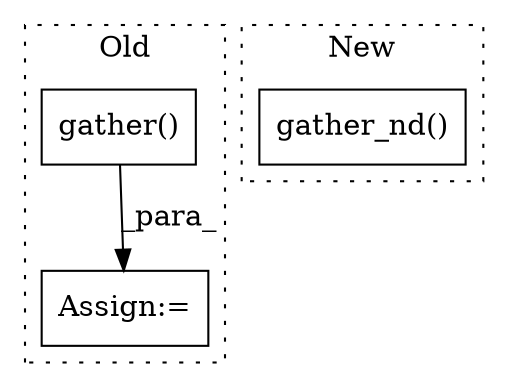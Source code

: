 digraph G {
subgraph cluster0 {
1 [label="gather()" a="75" s="20688,20749" l="10,10" shape="box"];
3 [label="Assign:=" a="68" s="20675" l="3" shape="box"];
label = "Old";
style="dotted";
}
subgraph cluster1 {
2 [label="gather_nd()" a="75" s="18221,18289" l="13,1" shape="box"];
label = "New";
style="dotted";
}
1 -> 3 [label="_para_"];
}